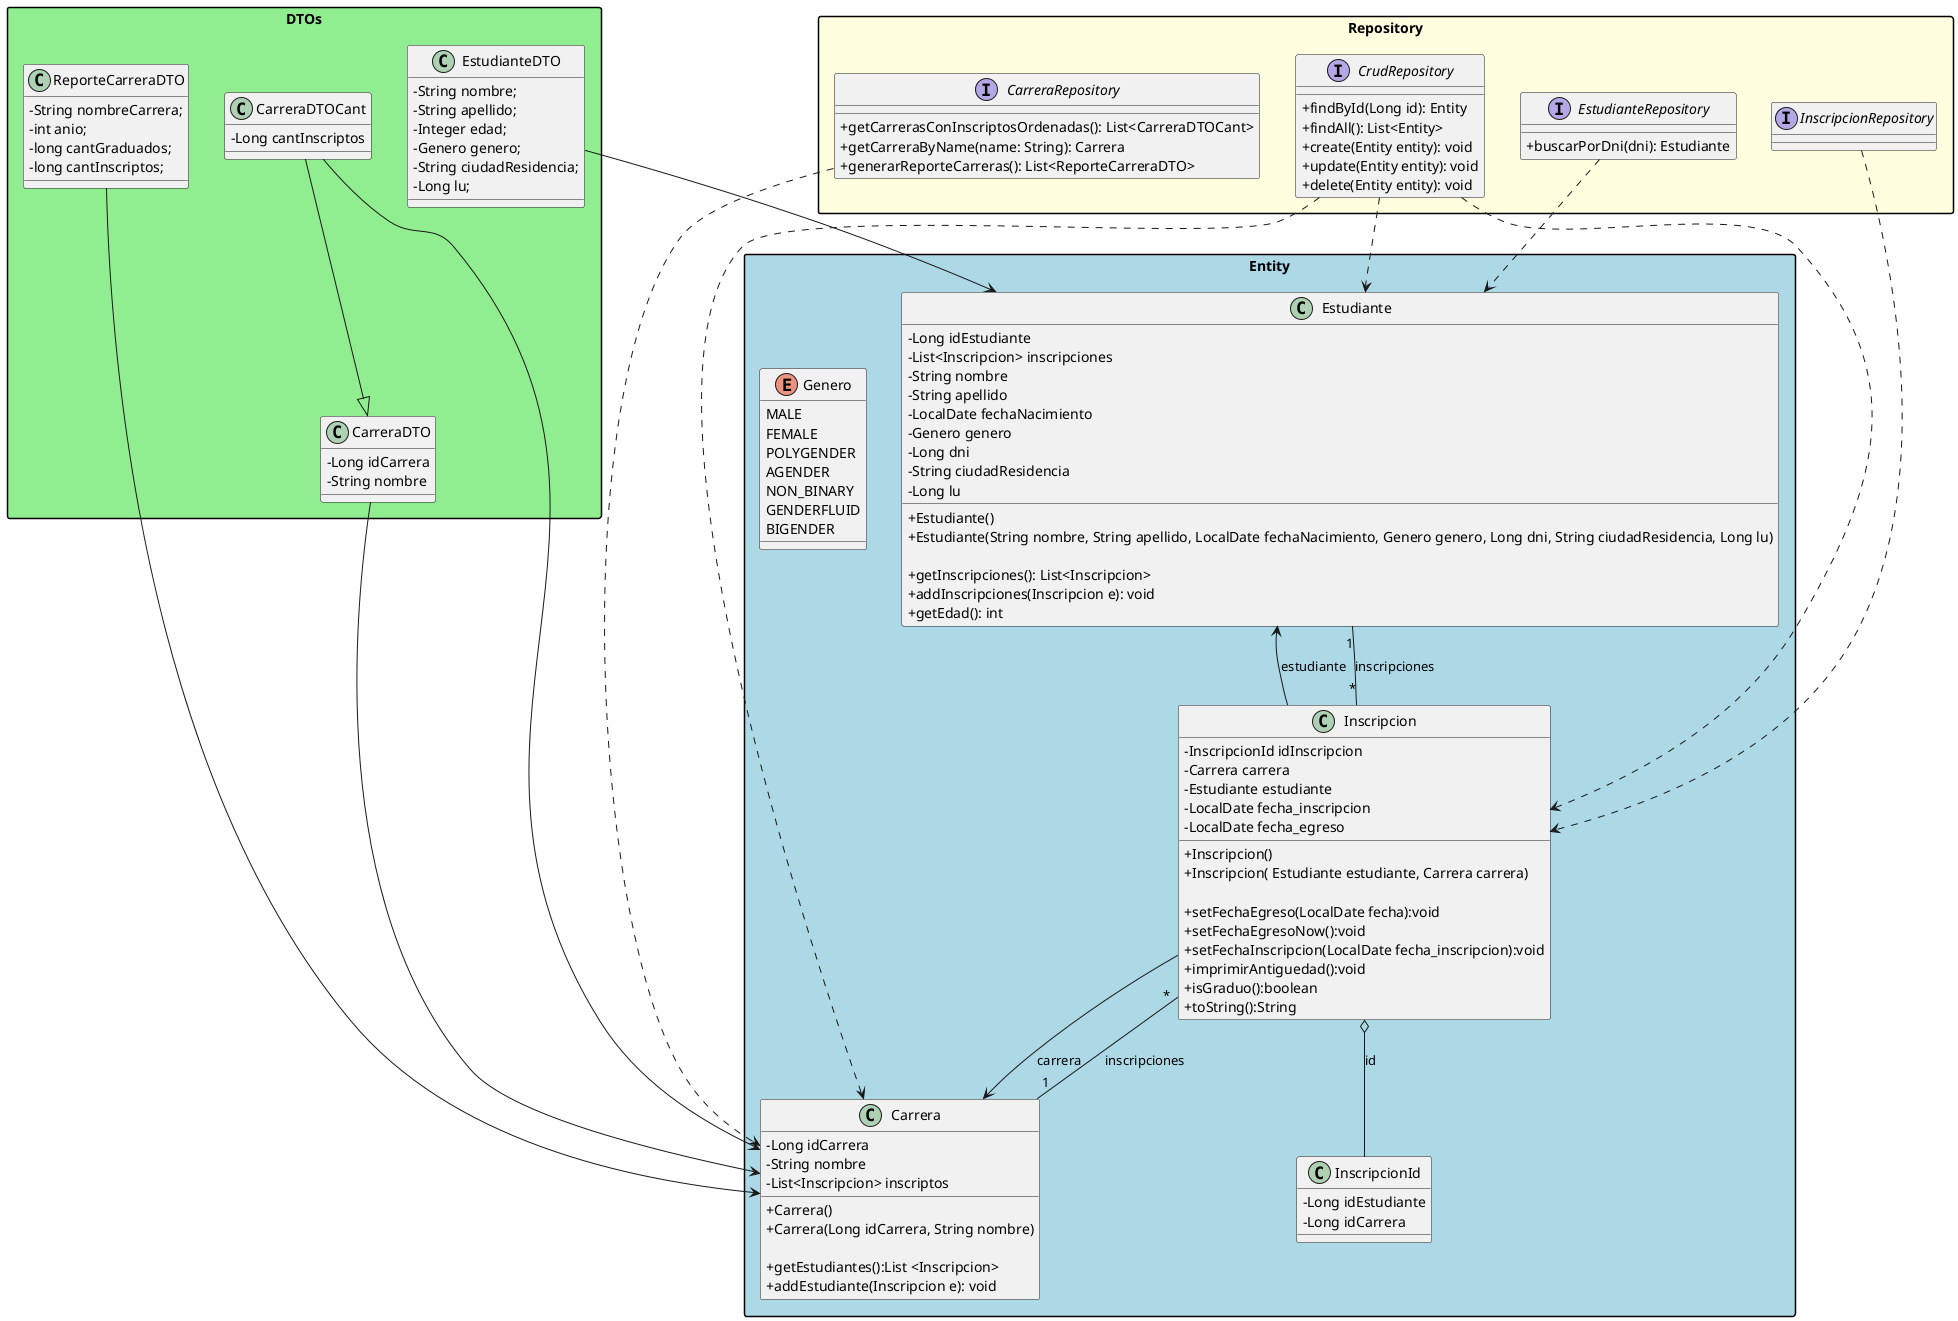 @startuml integrador2_clases
' Orientación y estilo general
top to bottom direction
skinparam classAttributeIconSize 0
skinparam packageStyle rect
skinparam shadowing false




' ==== Paquete Entidades ====
package "Entity" #LightBlue {
    class Estudiante {
        -Long idEstudiante
        -List<Inscripcion> inscripciones
        -String nombre
        -String apellido
        -LocalDate fechaNacimiento
        -Genero genero
        -Long dni
        -String ciudadResidencia
        -Long lu


        ' ------- Constructor -------
        +Estudiante()
        +Estudiante(String nombre, String apellido, LocalDate fechaNacimiento, Genero genero, Long dni, String ciudadResidencia, Long lu)

        ' ------- Métodos -------
        +getInscripciones(): List<Inscripcion>
        +addInscripciones(Inscripcion e): void
        +getEdad(): int

    }

    class Carrera {
        -Long idCarrera
        -String nombre
        -List<Inscripcion> inscriptos
        ' ------- Constructor -------
        +Carrera()
        +Carrera(Long idCarrera, String nombre)

        ' ------- Métodos -------
        +getEstudiantes():List <Inscripcion>
        +addEstudiante(Inscripcion e): void
    }

    class Inscripcion {
        -InscripcionId idInscripcion
        -Carrera carrera
        -Estudiante estudiante
        -LocalDate fecha_inscripcion
        -LocalDate fecha_egreso

        ' ------- Constructor -------
        +Inscripcion()
        +Inscripcion( Estudiante estudiante, Carrera carrera)

        ' ------- Métodos -------
        + setFechaEgreso(LocalDate fecha):void
        + setFechaEgresoNow():void
        + setFechaInscripcion(LocalDate fecha_inscripcion):void
        + imprimirAntiguedad():void
        + isGraduo():boolean
        + toString():String

    }

    class InscripcionId {
        -Long idEstudiante
        -Long idCarrera
    }

    enum Genero {
        MALE
        FEMALE
        POLYGENDER
        AGENDER
        NON_BINARY
        GENDERFLUID
        BIGENDER
    }
}

' ==== Paquete DTOs ====
package "DTOs" #LightGreen {

    class EstudianteDTO {
        -String nombre;
        -String apellido;
        -Integer edad;
        -Genero genero;
        -String ciudadResidencia;
        -Long lu;
    }

    class CarreraDTO {
        -Long idCarrera
        -String nombre
    }

    class CarreraDTOCant {
        -Long cantInscriptos
    }

    class ReporteCarreraDTO {
        -String nombreCarrera;
        -int anio;
        -long cantGraduados;
        -long cantInscriptos;
    }
}

' ==== Paquete Repositorio ====
package "Repository" #LightYellow {
    interface CrudRepository {
        +findById(Long id): Entity
        +findAll(): List<Entity>
        +create(Entity entity): void
        +update(Entity entity): void
        +delete(Entity entity): void
    }

    interface EstudianteRepository {
        +buscarPorDni(dni): Estudiante
    }

    interface CarreraRepository {
        +getCarrerasConInscriptosOrdenadas(): List<CarreraDTOCant>
        +getCarreraByName(name: String): Carrera
        +generarReporteCarreras(): List<ReporteCarreraDTO>
    }

    interface InscripcionRepository {
    }
}

' ==== Relaciones Entidades ====
Estudiante "1" -- "*" Inscripcion : inscripciones
Carrera "1" -- "*" Inscripcion : inscripciones
Inscripcion o-- InscripcionId : id
Inscripcion --> Estudiante : estudiante
Inscripcion --> Carrera : carrera

' ==== Relaciones DTOs ====
EstudianteDTO --> Estudiante
CarreraDTO --> Carrera
CarreraDTOCant --> Carrera
ReporteCarreraDTO --> Carrera
CarreraDTOCant --|> CarreraDTO

' ==== Dependencias Repositorios hacia Entidades ====
EstudianteRepository ..> Estudiante
CarreraRepository ..> Carrera
InscripcionRepository ..> Inscripcion
CrudRepository ..> Estudiante
CrudRepository ..> Carrera
CrudRepository ..> Inscripcion

@enduml
